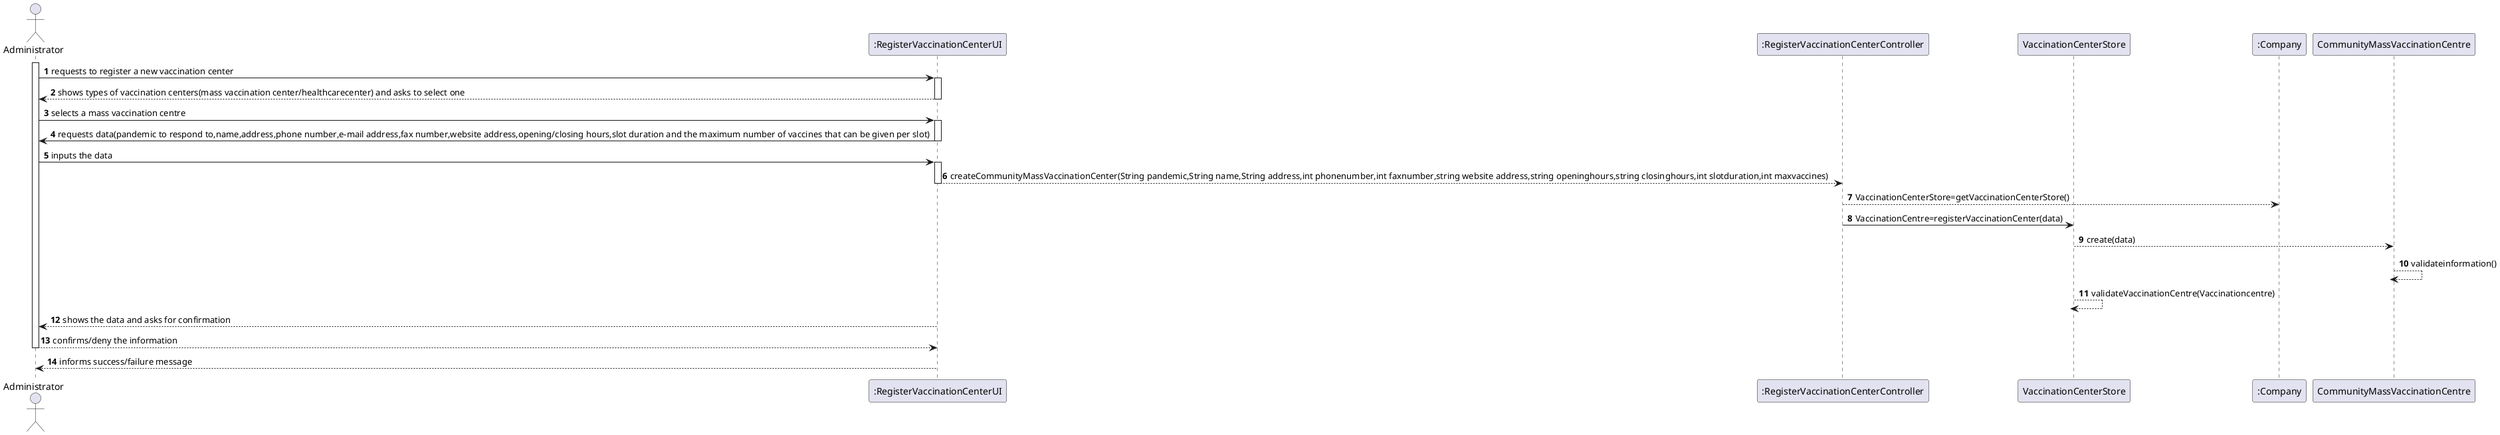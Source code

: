 @startuml
'https://plantuml.com/sequence-diagram

autonumber

actor "Administrator" as administrator

participant ":RegisterVaccinationCenterUI" as ui
participant ":RegisterVaccinationCenterController" as controller

participant "VaccinationCenterStore" as store
participant ":Company" as company
participant "CommunityMassVaccinationCentre" as mass

activate administrator

administrator -> ui : requests to register a new vaccination center
activate ui

ui --> administrator : shows types of vaccination centers(mass vaccination center/healthcarecenter) and asks to select one
deactivate ui
administrator -> ui : selects a mass vaccination centre
activate ui

ui -> administrator : requests data(pandemic to respond to,name,address,phone number,e-mail address,fax number,website address,opening/closing hours,slot duration and the maximum number of vaccines that can be given per slot)
deactivate ui
administrator -> ui : inputs the data
activate ui
ui --> controller :createCommunityMassVaccinationCenter(String pandemic,String name,String address,int phonenumber,int faxnumber,string website address,string openinghours,string closinghours,int slotduration,int maxvaccines)
deactivate ui
controller --> company : VaccinationCenterStore=getVaccinationCenterStore()
controller -> store : VaccinationCentre=registerVaccinationCenter(data)
deactivate controller
store --> mass : create(data)
deactivate store
mass --> mass:validateinformation()
deactivate mass
store-->store:validateVaccinationCentre(Vaccinationcentre)
deactivate store
ui --> administrator : shows the data and asks for confirmation
deactivate ui
administrator --> ui : confirms/deny the information
deactivate administrator
ui --> administrator : informs success/failure message
@enduml